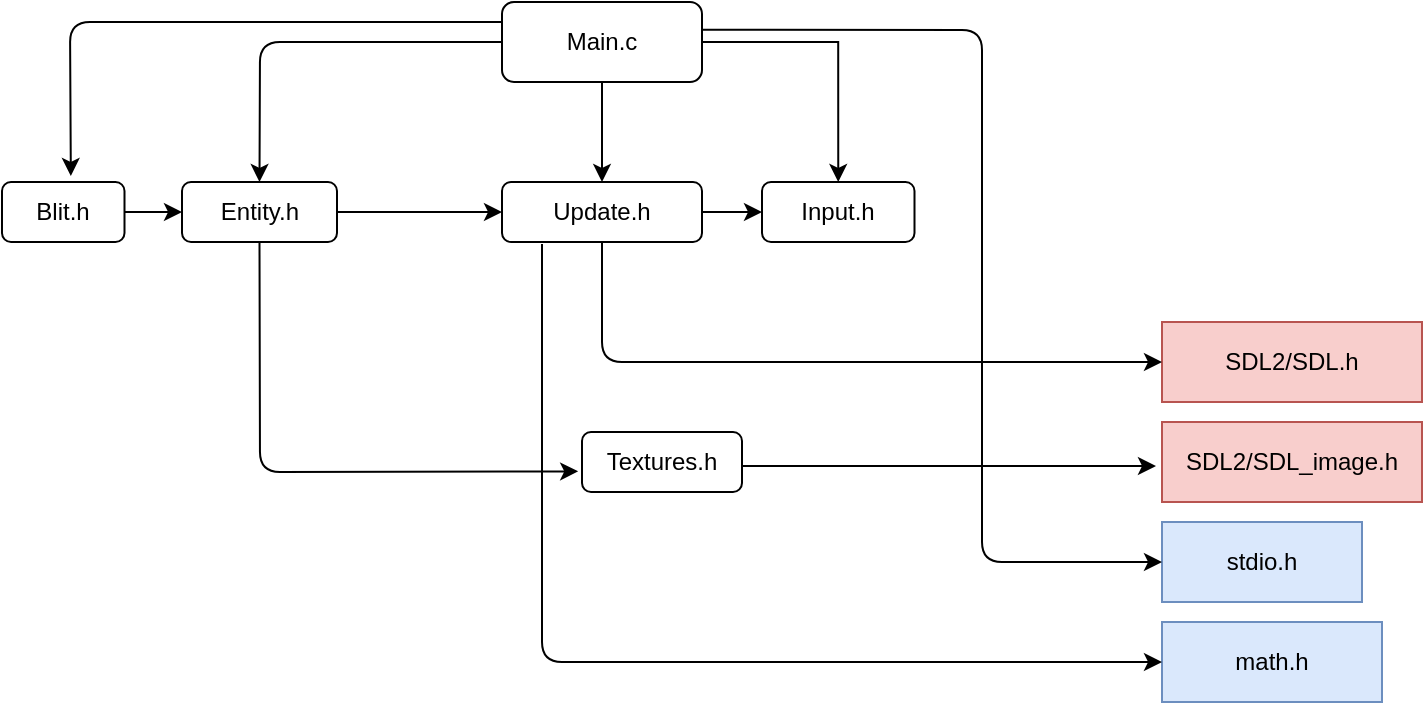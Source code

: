 <mxfile version="13.7.9" type="github">
  <diagram id="JBTWisDyrdIRTL2uabiF" name="Page-1">
    <mxGraphModel dx="813" dy="435" grid="1" gridSize="10" guides="1" tooltips="1" connect="1" arrows="1" fold="1" page="1" pageScale="1" pageWidth="850" pageHeight="1100" math="0" shadow="0">
      <root>
        <mxCell id="0" />
        <mxCell id="1" parent="0" />
        <mxCell id="P-KI92WygOCYOFbgIHo4-33" style="edgeStyle=orthogonalEdgeStyle;rounded=0;orthogonalLoop=1;jettySize=auto;html=1;exitX=1;exitY=0.5;exitDx=0;exitDy=0;entryX=0.5;entryY=0;entryDx=0;entryDy=0;" edge="1" parent="1" source="P-KI92WygOCYOFbgIHo4-1" target="P-KI92WygOCYOFbgIHo4-9">
          <mxGeometry relative="1" as="geometry">
            <mxPoint x="540" y="30.143" as="targetPoint" />
          </mxGeometry>
        </mxCell>
        <mxCell id="P-KI92WygOCYOFbgIHo4-1" value="Main.c" style="rounded=1;whiteSpace=wrap;html=1;" vertex="1" parent="1">
          <mxGeometry x="370" y="10" width="100" height="40" as="geometry" />
        </mxCell>
        <mxCell id="P-KI92WygOCYOFbgIHo4-2" value="SDL2/SDL.h" style="rounded=0;whiteSpace=wrap;html=1;fillColor=#f8cecc;strokeColor=#b85450;" vertex="1" parent="1">
          <mxGeometry x="700" y="170" width="130" height="40" as="geometry" />
        </mxCell>
        <mxCell id="P-KI92WygOCYOFbgIHo4-3" value="SDL2/SDL_image.h" style="rounded=0;whiteSpace=wrap;html=1;fillColor=#f8cecc;strokeColor=#b85450;" vertex="1" parent="1">
          <mxGeometry x="700" y="220" width="130" height="40" as="geometry" />
        </mxCell>
        <mxCell id="P-KI92WygOCYOFbgIHo4-5" value="stdio.h" style="rounded=0;whiteSpace=wrap;html=1;fillColor=#dae8fc;strokeColor=#6c8ebf;" vertex="1" parent="1">
          <mxGeometry x="700" y="270" width="100" height="40" as="geometry" />
        </mxCell>
        <mxCell id="P-KI92WygOCYOFbgIHo4-6" value="math.h" style="rounded=0;whiteSpace=wrap;html=1;fillColor=#dae8fc;strokeColor=#6c8ebf;" vertex="1" parent="1">
          <mxGeometry x="700" y="320" width="110" height="40" as="geometry" />
        </mxCell>
        <mxCell id="P-KI92WygOCYOFbgIHo4-7" value="Entity.h" style="rounded=1;whiteSpace=wrap;html=1;" vertex="1" parent="1">
          <mxGeometry x="210" y="100" width="77.5" height="30" as="geometry" />
        </mxCell>
        <mxCell id="P-KI92WygOCYOFbgIHo4-8" value="Textures.h" style="rounded=1;whiteSpace=wrap;html=1;" vertex="1" parent="1">
          <mxGeometry x="410" y="225" width="80" height="30" as="geometry" />
        </mxCell>
        <mxCell id="P-KI92WygOCYOFbgIHo4-9" value="Input.h" style="rounded=1;whiteSpace=wrap;html=1;" vertex="1" parent="1">
          <mxGeometry x="500" y="100" width="76.25" height="30" as="geometry" />
        </mxCell>
        <mxCell id="P-KI92WygOCYOFbgIHo4-10" value="Blit.h" style="rounded=1;whiteSpace=wrap;html=1;" vertex="1" parent="1">
          <mxGeometry x="120" y="100" width="61.25" height="30" as="geometry" />
        </mxCell>
        <mxCell id="P-KI92WygOCYOFbgIHo4-11" value="Update.h" style="rounded=1;whiteSpace=wrap;html=1;" vertex="1" parent="1">
          <mxGeometry x="370" y="100" width="100" height="30" as="geometry" />
        </mxCell>
        <mxCell id="P-KI92WygOCYOFbgIHo4-13" value="" style="endArrow=classic;html=1;exitX=0.5;exitY=1;exitDx=0;exitDy=0;entryX=0;entryY=0.5;entryDx=0;entryDy=0;" edge="1" parent="1" source="P-KI92WygOCYOFbgIHo4-11" target="P-KI92WygOCYOFbgIHo4-2">
          <mxGeometry width="50" height="50" relative="1" as="geometry">
            <mxPoint x="416.25" y="250" as="sourcePoint" />
            <mxPoint x="456.25" y="310" as="targetPoint" />
            <Array as="points">
              <mxPoint x="420" y="190" />
            </Array>
          </mxGeometry>
        </mxCell>
        <mxCell id="P-KI92WygOCYOFbgIHo4-14" value="" style="endArrow=classic;html=1;exitX=0.5;exitY=1;exitDx=0;exitDy=0;entryX=0.5;entryY=0;entryDx=0;entryDy=0;" edge="1" parent="1" source="P-KI92WygOCYOFbgIHo4-1" target="P-KI92WygOCYOFbgIHo4-11">
          <mxGeometry width="50" height="50" relative="1" as="geometry">
            <mxPoint x="410" y="50" as="sourcePoint" />
            <mxPoint x="712.5" y="-5" as="targetPoint" />
          </mxGeometry>
        </mxCell>
        <mxCell id="P-KI92WygOCYOFbgIHo4-21" value="" style="endArrow=classic;html=1;exitX=0;exitY=0.5;exitDx=0;exitDy=0;entryX=0.5;entryY=0;entryDx=0;entryDy=0;" edge="1" parent="1" source="P-KI92WygOCYOFbgIHo4-1" target="P-KI92WygOCYOFbgIHo4-7">
          <mxGeometry width="50" height="50" relative="1" as="geometry">
            <mxPoint x="250" y="110" as="sourcePoint" />
            <mxPoint x="300" y="60" as="targetPoint" />
            <Array as="points">
              <mxPoint x="249" y="30" />
            </Array>
          </mxGeometry>
        </mxCell>
        <mxCell id="P-KI92WygOCYOFbgIHo4-23" value="" style="endArrow=classic;html=1;exitX=0.5;exitY=1;exitDx=0;exitDy=0;entryX=-0.024;entryY=0.656;entryDx=0;entryDy=0;entryPerimeter=0;" edge="1" parent="1" source="P-KI92WygOCYOFbgIHo4-7" target="P-KI92WygOCYOFbgIHo4-8">
          <mxGeometry width="50" height="50" relative="1" as="geometry">
            <mxPoint x="260" y="170" as="sourcePoint" />
            <mxPoint x="310" y="120" as="targetPoint" />
            <Array as="points">
              <mxPoint x="249" y="245" />
            </Array>
          </mxGeometry>
        </mxCell>
        <mxCell id="P-KI92WygOCYOFbgIHo4-29" value="" style="endArrow=classic;html=1;entryX=0.562;entryY=-0.1;entryDx=0;entryDy=0;entryPerimeter=0;exitX=0;exitY=0.25;exitDx=0;exitDy=0;" edge="1" parent="1" source="P-KI92WygOCYOFbgIHo4-1" target="P-KI92WygOCYOFbgIHo4-10">
          <mxGeometry width="50" height="50" relative="1" as="geometry">
            <mxPoint x="154" y="10" as="sourcePoint" />
            <mxPoint x="190" y="30" as="targetPoint" />
            <Array as="points">
              <mxPoint x="154" y="20" />
            </Array>
          </mxGeometry>
        </mxCell>
        <mxCell id="P-KI92WygOCYOFbgIHo4-30" value="" style="endArrow=classic;html=1;exitX=1;exitY=0.5;exitDx=0;exitDy=0;entryX=0;entryY=0.5;entryDx=0;entryDy=0;" edge="1" parent="1" source="P-KI92WygOCYOFbgIHo4-10" target="P-KI92WygOCYOFbgIHo4-7">
          <mxGeometry width="50" height="50" relative="1" as="geometry">
            <mxPoint x="181.25" y="120" as="sourcePoint" />
            <mxPoint x="231.25" y="70" as="targetPoint" />
          </mxGeometry>
        </mxCell>
        <mxCell id="P-KI92WygOCYOFbgIHo4-31" value="" style="endArrow=classic;html=1;exitX=1;exitY=0.5;exitDx=0;exitDy=0;entryX=0;entryY=0.5;entryDx=0;entryDy=0;" edge="1" parent="1" source="P-KI92WygOCYOFbgIHo4-7" target="P-KI92WygOCYOFbgIHo4-11">
          <mxGeometry width="50" height="50" relative="1" as="geometry">
            <mxPoint x="410" y="170" as="sourcePoint" />
            <mxPoint x="290" y="90" as="targetPoint" />
          </mxGeometry>
        </mxCell>
        <mxCell id="P-KI92WygOCYOFbgIHo4-32" value="" style="endArrow=classic;html=1;entryX=0;entryY=0.5;entryDx=0;entryDy=0;exitX=1;exitY=0.5;exitDx=0;exitDy=0;" edge="1" parent="1" source="P-KI92WygOCYOFbgIHo4-11" target="P-KI92WygOCYOFbgIHo4-9">
          <mxGeometry width="50" height="50" relative="1" as="geometry">
            <mxPoint x="470" y="120" as="sourcePoint" />
            <mxPoint x="520" y="70" as="targetPoint" />
          </mxGeometry>
        </mxCell>
        <mxCell id="P-KI92WygOCYOFbgIHo4-34" value="" style="endArrow=classic;html=1;entryX=0;entryY=0.5;entryDx=0;entryDy=0;exitX=0.999;exitY=0.346;exitDx=0;exitDy=0;exitPerimeter=0;" edge="1" parent="1" source="P-KI92WygOCYOFbgIHo4-1" target="P-KI92WygOCYOFbgIHo4-5">
          <mxGeometry width="50" height="50" relative="1" as="geometry">
            <mxPoint x="580" y="310" as="sourcePoint" />
            <mxPoint x="590" y="280" as="targetPoint" />
            <Array as="points">
              <mxPoint x="610" y="24" />
              <mxPoint x="610" y="290" />
            </Array>
          </mxGeometry>
        </mxCell>
        <mxCell id="P-KI92WygOCYOFbgIHo4-35" value="" style="endArrow=classic;html=1;entryX=0;entryY=0.5;entryDx=0;entryDy=0;" edge="1" parent="1" target="P-KI92WygOCYOFbgIHo4-6">
          <mxGeometry width="50" height="50" relative="1" as="geometry">
            <mxPoint x="390" y="131" as="sourcePoint" />
            <mxPoint x="390" y="340" as="targetPoint" />
            <Array as="points">
              <mxPoint x="390" y="340" />
            </Array>
          </mxGeometry>
        </mxCell>
        <mxCell id="P-KI92WygOCYOFbgIHo4-36" value="" style="endArrow=classic;html=1;" edge="1" parent="1">
          <mxGeometry width="50" height="50" relative="1" as="geometry">
            <mxPoint x="490" y="242" as="sourcePoint" />
            <mxPoint x="697" y="242" as="targetPoint" />
          </mxGeometry>
        </mxCell>
      </root>
    </mxGraphModel>
  </diagram>
</mxfile>
